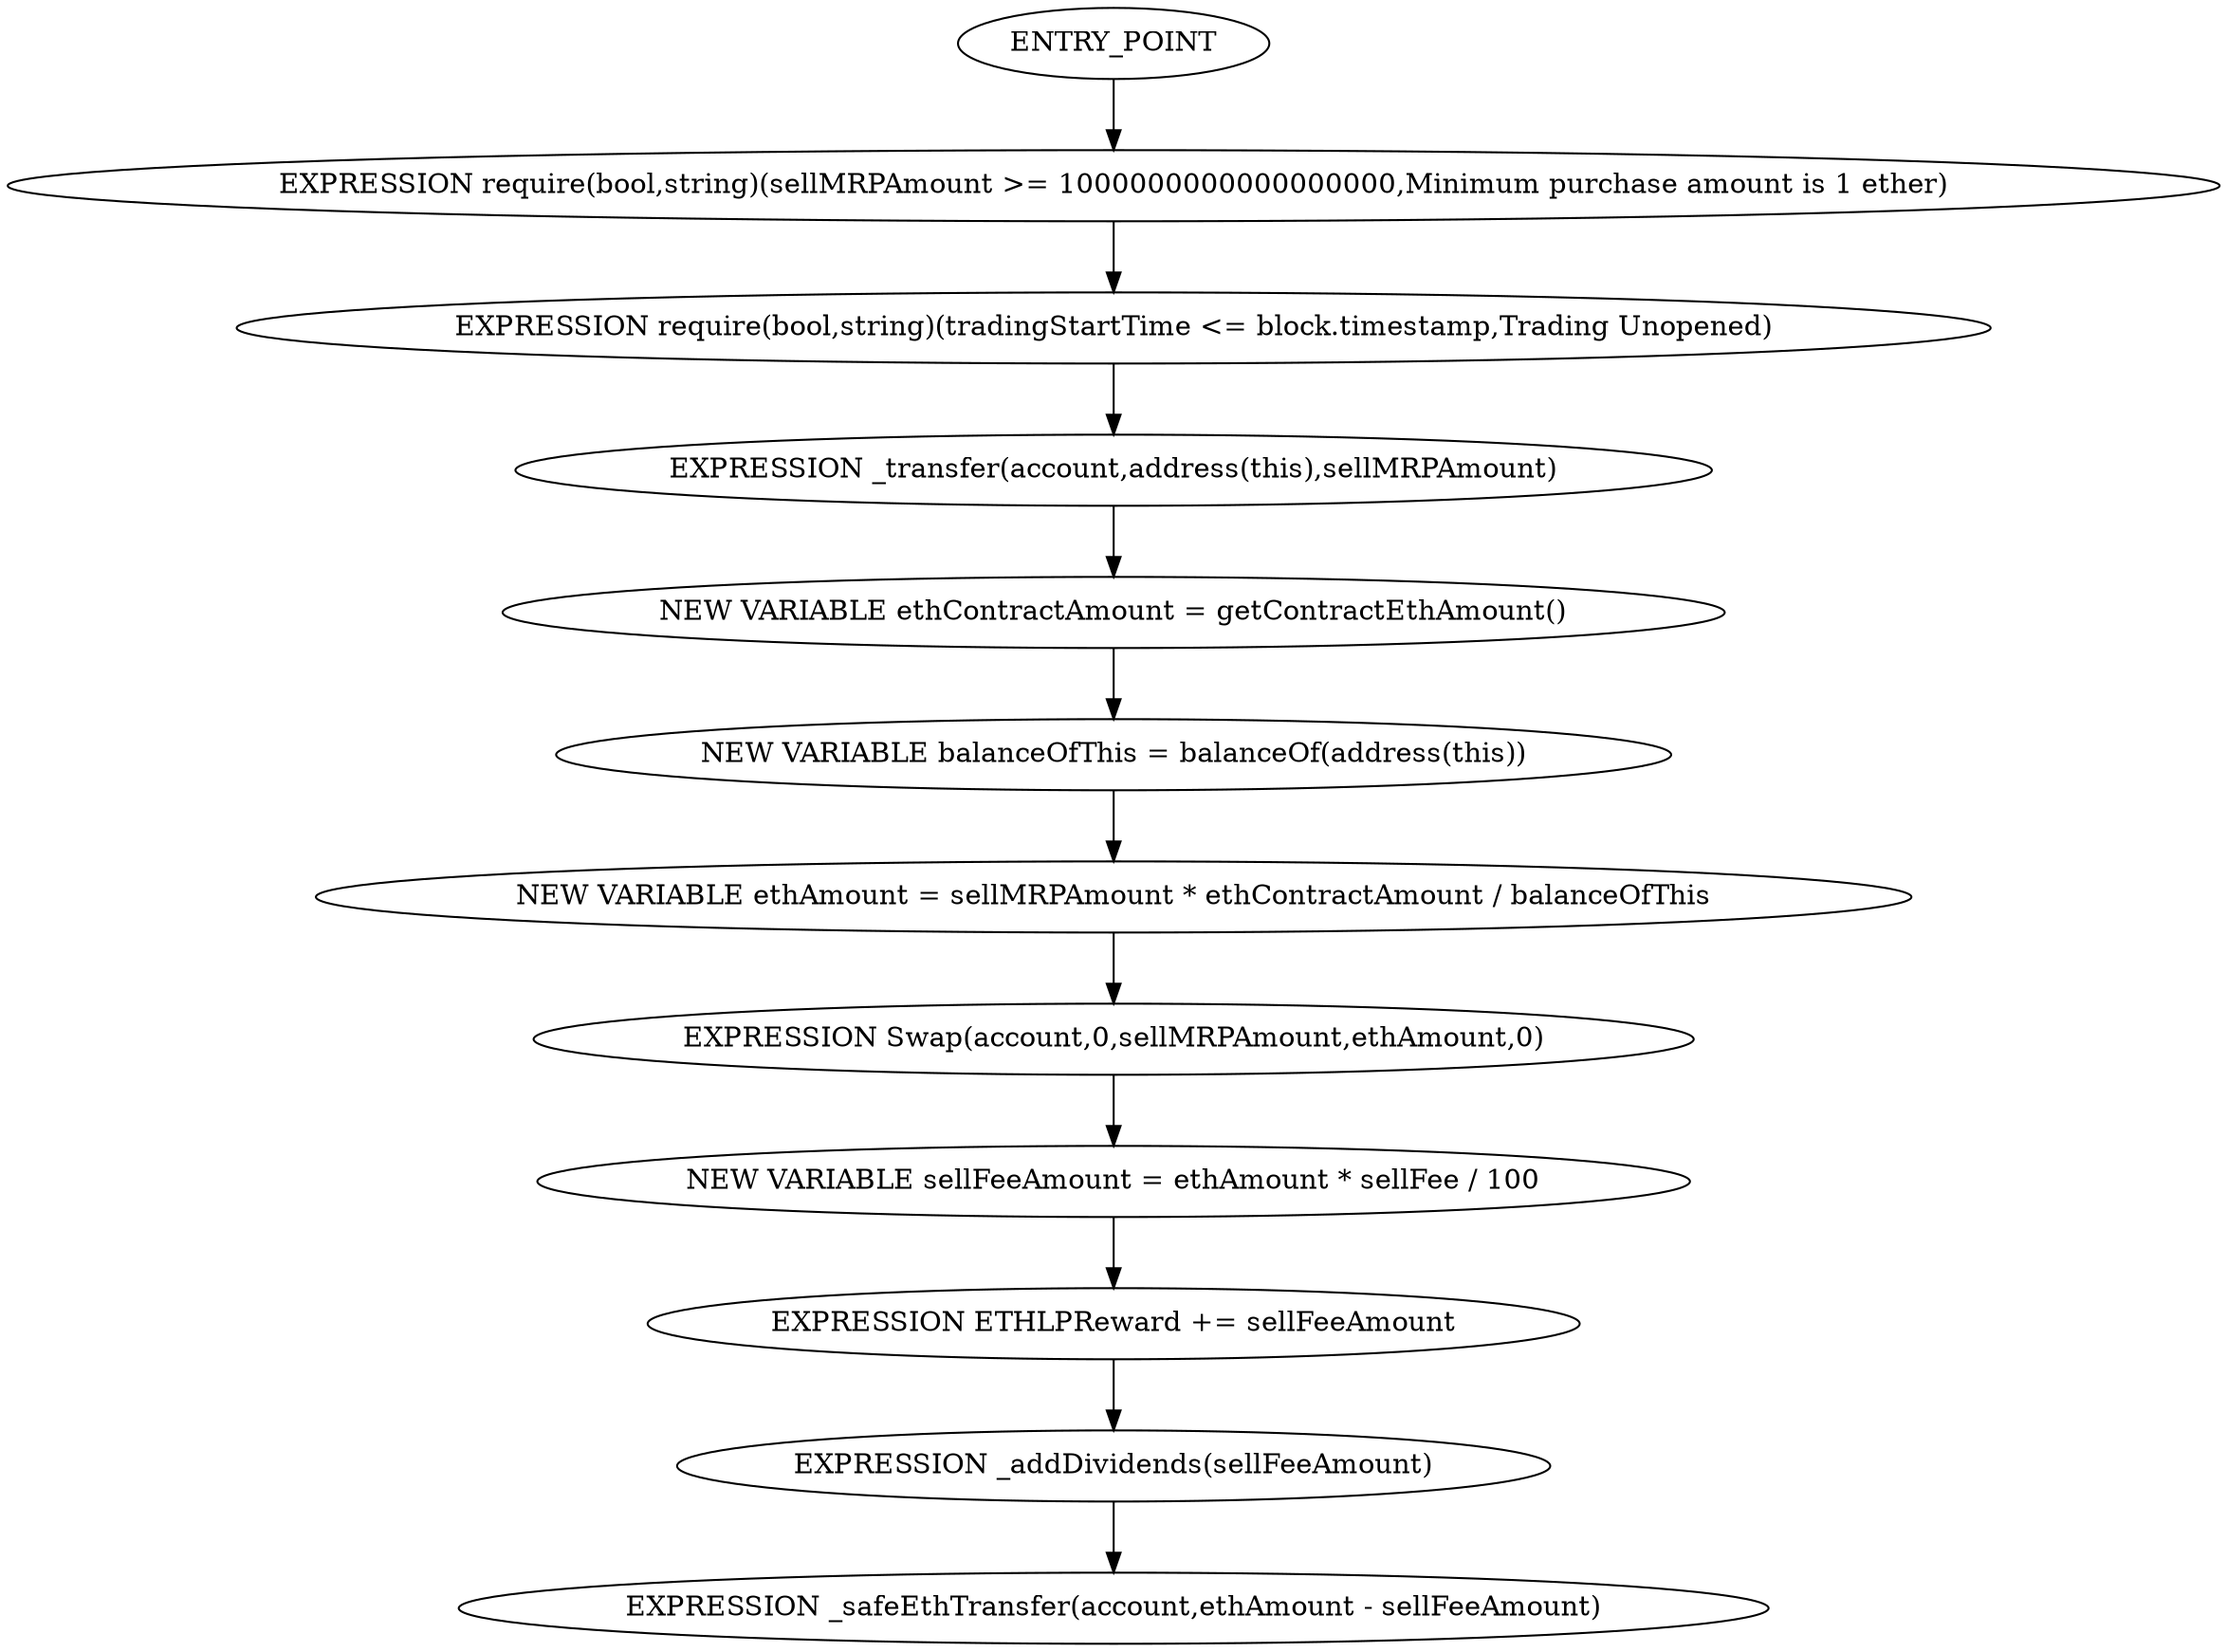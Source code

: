 digraph{
0[label="ENTRY_POINT"];
0->1;
1[label="EXPRESSION require(bool,string)(sellMRPAmount >= 1000000000000000000,Minimum purchase amount is 1 ether)"];
1->2;
2[label="EXPRESSION require(bool,string)(tradingStartTime <= block.timestamp,Trading Unopened)"];
2->3;
3[label="EXPRESSION _transfer(account,address(this),sellMRPAmount)"];
3->4;
4[label="NEW VARIABLE ethContractAmount = getContractEthAmount()"];
4->5;
5[label="NEW VARIABLE balanceOfThis = balanceOf(address(this))"];
5->6;
6[label="NEW VARIABLE ethAmount = sellMRPAmount * ethContractAmount / balanceOfThis"];
6->7;
7[label="EXPRESSION Swap(account,0,sellMRPAmount,ethAmount,0)"];
7->8;
8[label="NEW VARIABLE sellFeeAmount = ethAmount * sellFee / 100"];
8->9;
9[label="EXPRESSION ETHLPReward += sellFeeAmount"];
9->10;
10[label="EXPRESSION _addDividends(sellFeeAmount)"];
10->11;
11[label="EXPRESSION _safeEthTransfer(account,ethAmount - sellFeeAmount)"];
}
